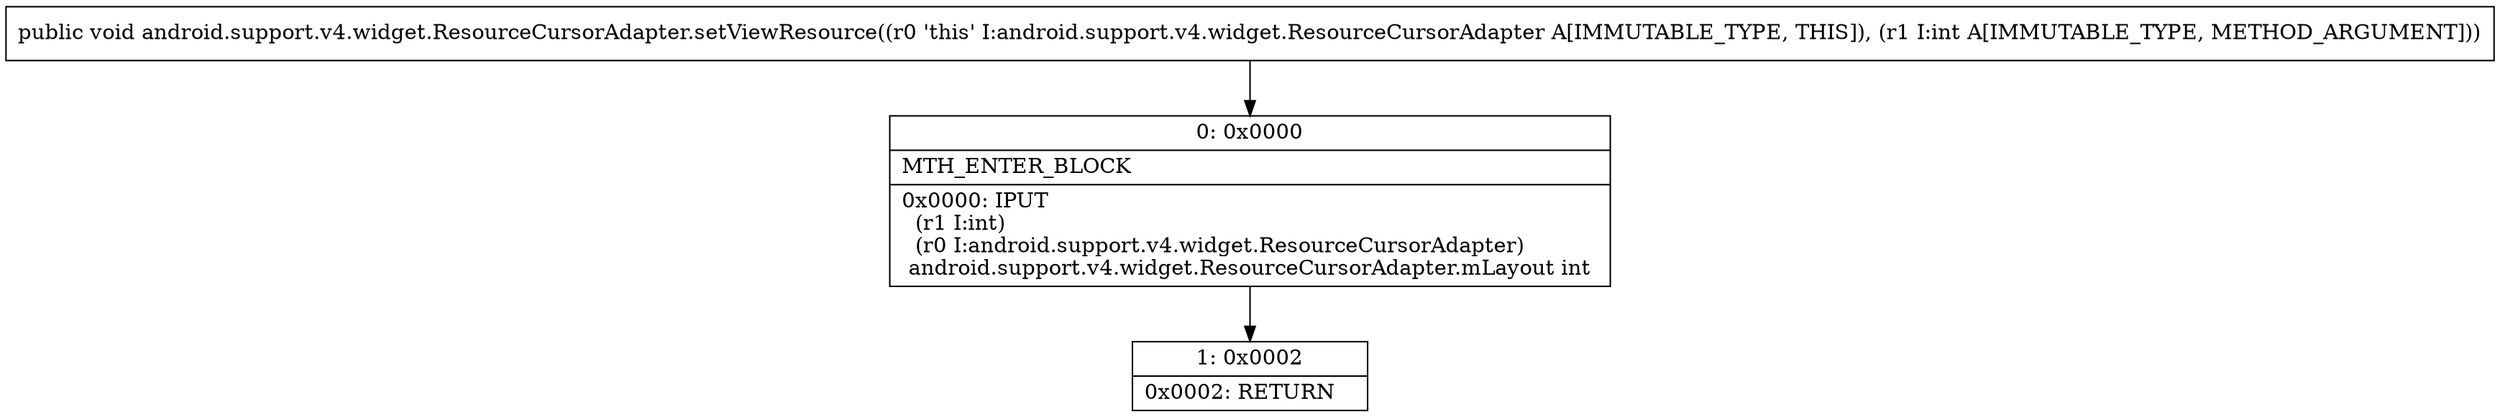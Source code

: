 digraph "CFG forandroid.support.v4.widget.ResourceCursorAdapter.setViewResource(I)V" {
Node_0 [shape=record,label="{0\:\ 0x0000|MTH_ENTER_BLOCK\l|0x0000: IPUT  \l  (r1 I:int)\l  (r0 I:android.support.v4.widget.ResourceCursorAdapter)\l android.support.v4.widget.ResourceCursorAdapter.mLayout int \l}"];
Node_1 [shape=record,label="{1\:\ 0x0002|0x0002: RETURN   \l}"];
MethodNode[shape=record,label="{public void android.support.v4.widget.ResourceCursorAdapter.setViewResource((r0 'this' I:android.support.v4.widget.ResourceCursorAdapter A[IMMUTABLE_TYPE, THIS]), (r1 I:int A[IMMUTABLE_TYPE, METHOD_ARGUMENT])) }"];
MethodNode -> Node_0;
Node_0 -> Node_1;
}

